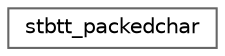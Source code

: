 digraph "Graphical Class Hierarchy"
{
 // LATEX_PDF_SIZE
  bgcolor="transparent";
  edge [fontname=Helvetica,fontsize=10,labelfontname=Helvetica,labelfontsize=10];
  node [fontname=Helvetica,fontsize=10,shape=box,height=0.2,width=0.4];
  rankdir="LR";
  Node0 [id="Node000000",label="stbtt_packedchar",height=0.2,width=0.4,color="grey40", fillcolor="white", style="filled",URL="$structstbtt__packedchar.html",tooltip=" "];
}
